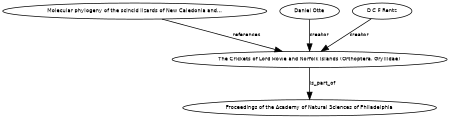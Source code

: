 digraph G {
size="3,3";
node [fontsize=7, fontname="Helvetica"];
edge [fontsize=7, fontname="Helvetica"];
node0 [label="The Crickets of Lord Howe and Norfolk Islands (Orthoptera, Gryllidae)", width=0.27433100247,height=0.27433100247];
node1 [label="Molecular phylogeny of the scincid lizards of New Caledonia and...", width=0.27433100247,height=0.27433100247];
node2 [label="Daniel Otte", width=0.27433100247,height=0.27433100247];
node3 [label="D C F Rentz", width=0.27433100247,height=0.27433100247];
node4 [label="Proceedings of the Academy of Natural Sciences of Philadelphia", width=0.27433100247,height=0.27433100247];
node1 -> node0 [label="references"];
node2 -> node0 [label="creator"];
node3 -> node0 [label="creator"];
node0 -> node4 [label="is_part_of"];
}

